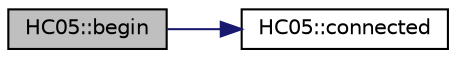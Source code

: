 digraph "HC05::begin"
{
  edge [fontname="Helvetica",fontsize="10",labelfontname="Helvetica",labelfontsize="10"];
  node [fontname="Helvetica",fontsize="10",shape=record];
  rankdir="LR";
  Node1 [label="HC05::begin",height=0.2,width=0.4,color="black", fillcolor="grey75", style="filled", fontcolor="black"];
  Node1 -> Node2 [color="midnightblue",fontsize="10",style="solid"];
  Node2 [label="HC05::connected",height=0.2,width=0.4,color="black", fillcolor="white", style="filled",URL="$class_h_c05.html#a8ae87aa80b4c9798bd3e0bfc1abcbe06"];
}
